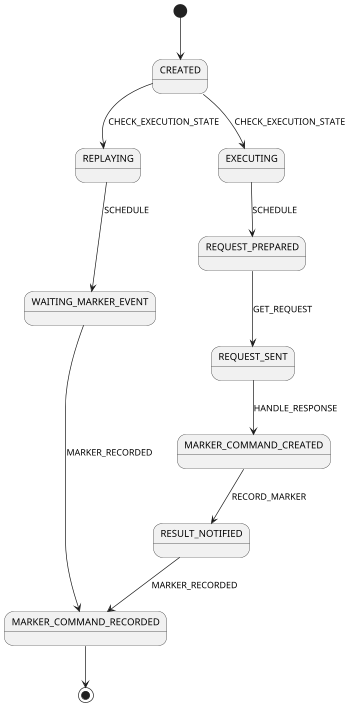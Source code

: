 ` Copyright (C) 2020 Temporal Technologies, Inc. All Rights Reserved.
`
` Copyright 2012-2016 Amazon.com, Inc. or its affiliates. All Rights Reserved.
`
` Modifications copyright (C) 2017 Uber Technologies, Inc.
`
` Licensed under the Apache License, Version 2.0 (the "License"). You may not
` use this file except in compliance with the License. A copy of the License is
` located at
`
` http://aws.amazon.com/apache2.0
`
` or in the "license" file accompanying this file. This file is distributed on
` an "AS IS" BASIS, WITHOUT WARRANTIES OR CONDITIONS OF ANY KIND, either
` express or implied. See the License for the specific language governing
` permissions and limitations under the License.

` PlantUML <plantuml.com> State Diagram.
` Generated from src/main/java/io/temporal/internal/csm/LocalActivityStateMachine.java
` by io.temporal.internal.csm.CommandsGeneratePlantUMLStateDiagrams.


@startuml
scale 350 width
[*] --> CREATED
CREATED --> REPLAYING: CHECK_EXECUTION_STATE
CREATED --> EXECUTING: CHECK_EXECUTION_STATE
EXECUTING --> REQUEST_PREPARED: SCHEDULE
REQUEST_PREPARED --> REQUEST_SENT: GET_REQUEST
REQUEST_SENT --> MARKER_COMMAND_CREATED: HANDLE_RESPONSE
MARKER_COMMAND_CREATED --> RESULT_NOTIFIED: RECORD_MARKER
RESULT_NOTIFIED --> MARKER_COMMAND_RECORDED: MARKER_RECORDED
REPLAYING --> WAITING_MARKER_EVENT: SCHEDULE
WAITING_MARKER_EVENT --> MARKER_COMMAND_RECORDED: MARKER_RECORDED
MARKER_COMMAND_RECORDED --> [*]
@enduml
